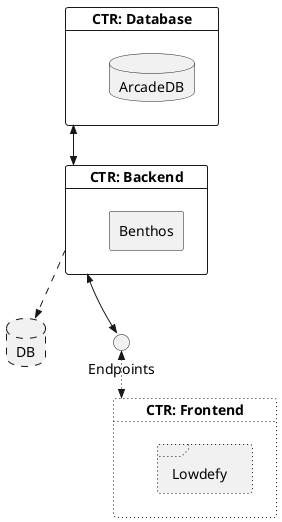 @startuml inside

database src as "DB" #line.dashed;

card ctr_db as "CTR: Database" {
    database db as "ArcadeDB"
}

card ctr_be as "CTR: Backend" {
    agent be as "Benthos"
}

circle http as "Endpoints"

card ctr_fe as "CTR: Frontend" #line.dotted; {
    frame fe as "Lowdefy" #line.dotted;
}

ctr_be -[dashed]->> src 
ctr_db <<-->> ctr_be
ctr_be <<-->> http
http <<-[dotted]->> ctr_fe

@enduml
